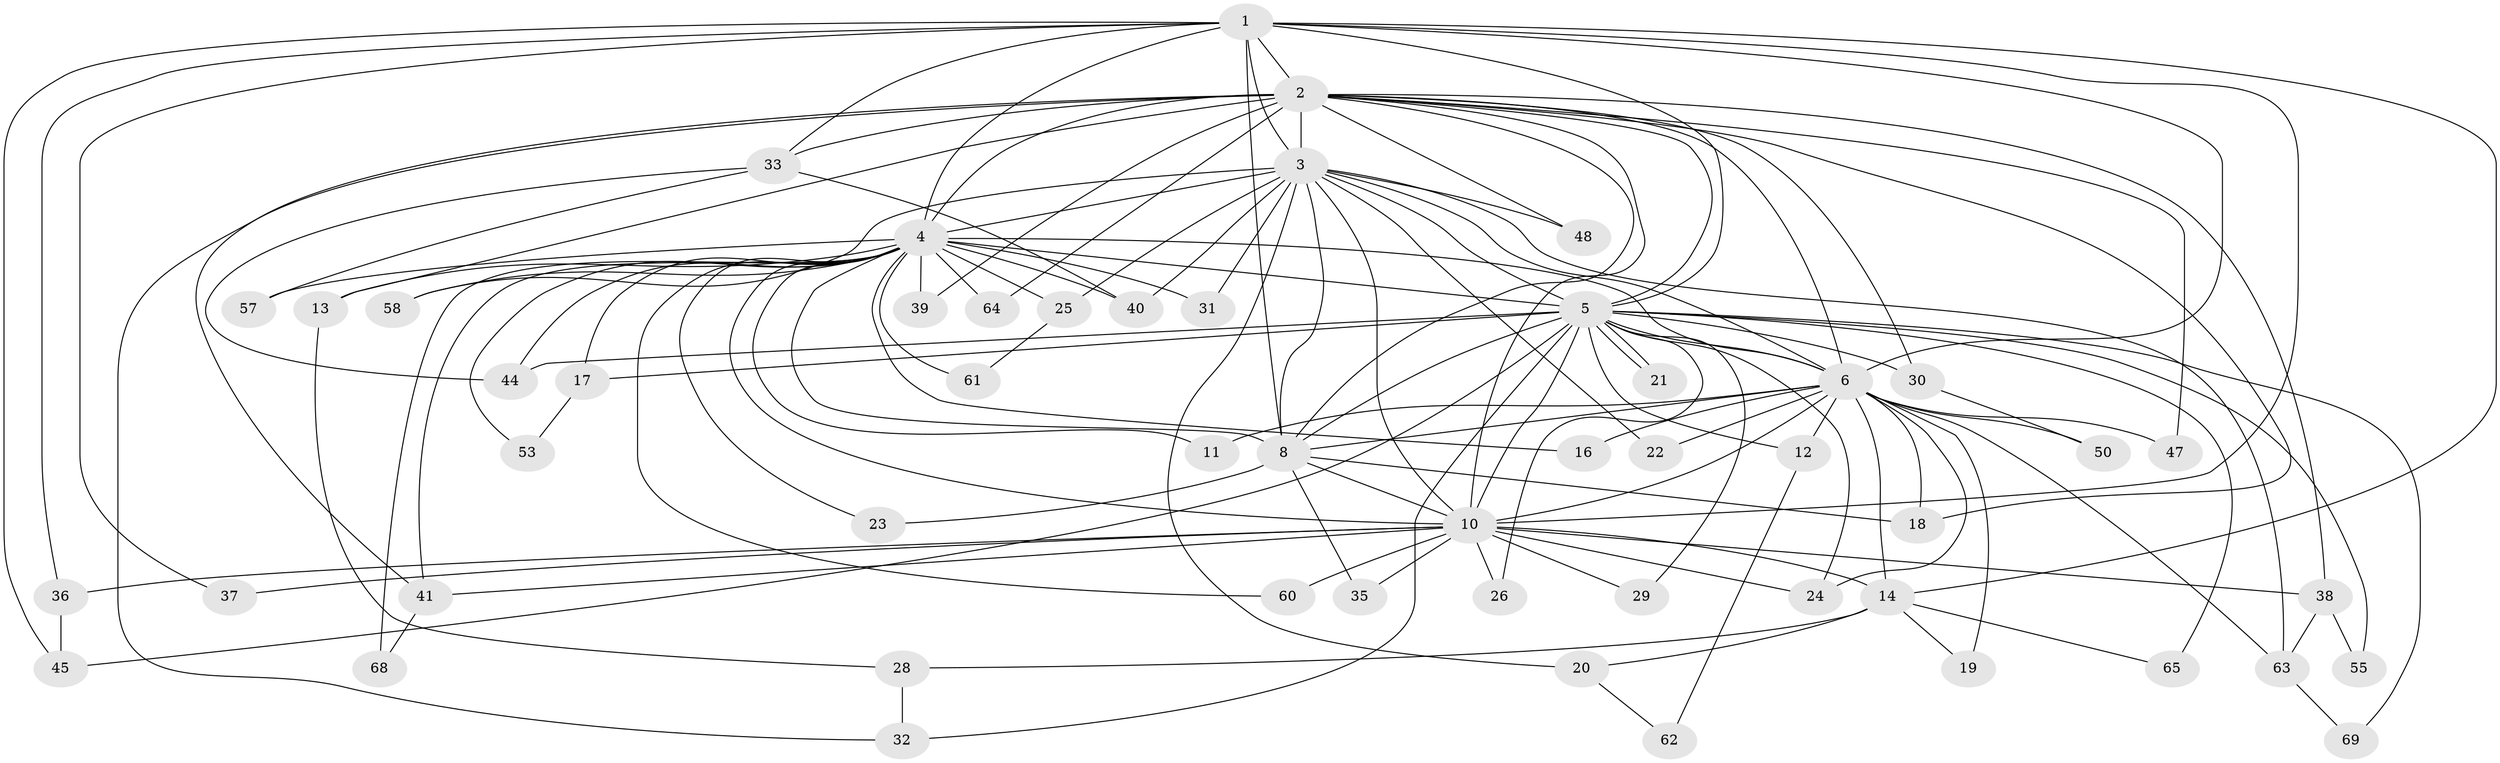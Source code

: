 // original degree distribution, {15: 0.014084507042253521, 14: 0.014084507042253521, 17: 0.014084507042253521, 26: 0.014084507042253521, 25: 0.014084507042253521, 20: 0.028169014084507043, 10: 0.014084507042253521, 13: 0.014084507042253521, 16: 0.014084507042253521, 2: 0.5633802816901409, 3: 0.16901408450704225, 7: 0.014084507042253521, 5: 0.014084507042253521, 4: 0.08450704225352113, 6: 0.014084507042253521}
// Generated by graph-tools (version 1.1) at 2025/41/03/06/25 10:41:42]
// undirected, 53 vertices, 127 edges
graph export_dot {
graph [start="1"]
  node [color=gray90,style=filled];
  1;
  2 [super="+9"];
  3 [super="+15"];
  4 [super="+7"];
  5 [super="+51"];
  6 [super="+52"];
  8 [super="+34"];
  10 [super="+56"];
  11;
  12;
  13;
  14 [super="+49"];
  16;
  17 [super="+27"];
  18 [super="+43"];
  19;
  20 [super="+54"];
  21;
  22;
  23;
  24;
  25;
  26;
  28 [super="+71"];
  29;
  30;
  31;
  32 [super="+46"];
  33 [super="+42"];
  35;
  36 [super="+59"];
  37;
  38;
  39;
  40 [super="+66"];
  41 [super="+70"];
  44;
  45;
  47;
  48;
  50;
  53;
  55;
  57;
  58;
  60;
  61;
  62;
  63 [super="+67"];
  64;
  65;
  68;
  69;
  1 -- 2 [weight=2];
  1 -- 3 [weight=2];
  1 -- 4 [weight=2];
  1 -- 5;
  1 -- 6;
  1 -- 8;
  1 -- 10;
  1 -- 14;
  1 -- 36;
  1 -- 37;
  1 -- 45;
  1 -- 33;
  2 -- 3 [weight=2];
  2 -- 4 [weight=4];
  2 -- 5 [weight=2];
  2 -- 6 [weight=2];
  2 -- 8 [weight=2];
  2 -- 10 [weight=2];
  2 -- 18;
  2 -- 33 [weight=2];
  2 -- 38;
  2 -- 47;
  2 -- 64;
  2 -- 32;
  2 -- 39;
  2 -- 41;
  2 -- 13;
  2 -- 48;
  2 -- 30;
  3 -- 4 [weight=2];
  3 -- 5;
  3 -- 6;
  3 -- 8 [weight=2];
  3 -- 10;
  3 -- 22;
  3 -- 25;
  3 -- 31;
  3 -- 48;
  3 -- 63;
  3 -- 20 [weight=2];
  3 -- 40;
  3 -- 58;
  4 -- 5 [weight=2];
  4 -- 6 [weight=2];
  4 -- 8 [weight=2];
  4 -- 10 [weight=2];
  4 -- 11;
  4 -- 13;
  4 -- 16;
  4 -- 17;
  4 -- 23;
  4 -- 25;
  4 -- 31;
  4 -- 39;
  4 -- 40;
  4 -- 44;
  4 -- 53;
  4 -- 57;
  4 -- 58;
  4 -- 61;
  4 -- 64;
  4 -- 68;
  4 -- 60;
  4 -- 41;
  5 -- 6;
  5 -- 8;
  5 -- 10 [weight=2];
  5 -- 12;
  5 -- 17 [weight=2];
  5 -- 21;
  5 -- 21;
  5 -- 24;
  5 -- 26;
  5 -- 29;
  5 -- 30;
  5 -- 32;
  5 -- 45;
  5 -- 55;
  5 -- 65;
  5 -- 69;
  5 -- 44;
  6 -- 8;
  6 -- 10;
  6 -- 11;
  6 -- 12;
  6 -- 16;
  6 -- 18;
  6 -- 19;
  6 -- 22;
  6 -- 47;
  6 -- 50;
  6 -- 63;
  6 -- 24;
  6 -- 14;
  8 -- 10;
  8 -- 23;
  8 -- 35;
  8 -- 18;
  10 -- 14;
  10 -- 24;
  10 -- 26;
  10 -- 29;
  10 -- 35;
  10 -- 36;
  10 -- 37;
  10 -- 38;
  10 -- 41;
  10 -- 60;
  12 -- 62;
  13 -- 28;
  14 -- 19;
  14 -- 20;
  14 -- 28;
  14 -- 65;
  17 -- 53;
  20 -- 62;
  25 -- 61;
  28 -- 32 [weight=2];
  30 -- 50;
  33 -- 44;
  33 -- 57;
  33 -- 40;
  36 -- 45;
  38 -- 55;
  38 -- 63;
  41 -- 68;
  63 -- 69;
}
